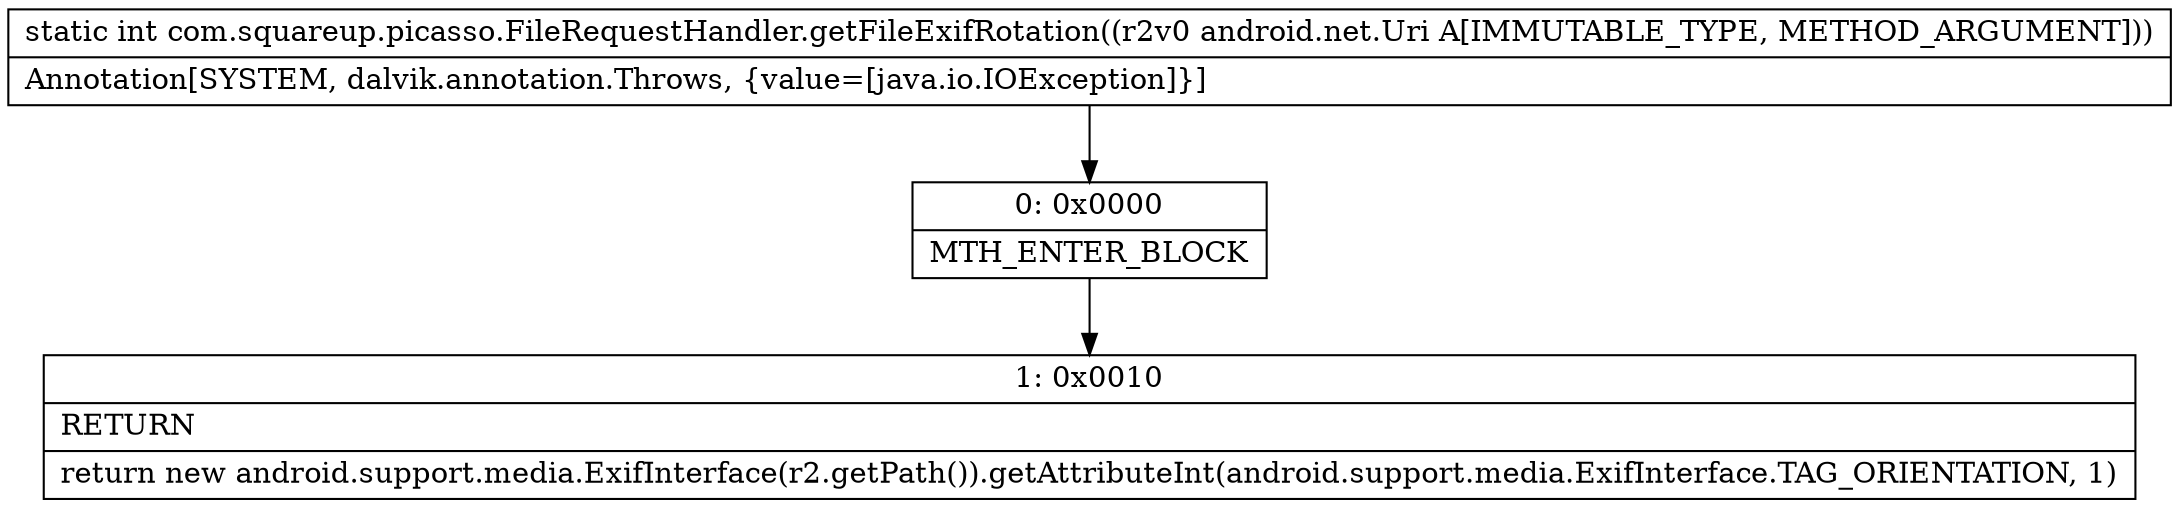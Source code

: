 digraph "CFG forcom.squareup.picasso.FileRequestHandler.getFileExifRotation(Landroid\/net\/Uri;)I" {
Node_0 [shape=record,label="{0\:\ 0x0000|MTH_ENTER_BLOCK\l}"];
Node_1 [shape=record,label="{1\:\ 0x0010|RETURN\l|return new android.support.media.ExifInterface(r2.getPath()).getAttributeInt(android.support.media.ExifInterface.TAG_ORIENTATION, 1)\l}"];
MethodNode[shape=record,label="{static int com.squareup.picasso.FileRequestHandler.getFileExifRotation((r2v0 android.net.Uri A[IMMUTABLE_TYPE, METHOD_ARGUMENT]))  | Annotation[SYSTEM, dalvik.annotation.Throws, \{value=[java.io.IOException]\}]\l}"];
MethodNode -> Node_0;
Node_0 -> Node_1;
}

